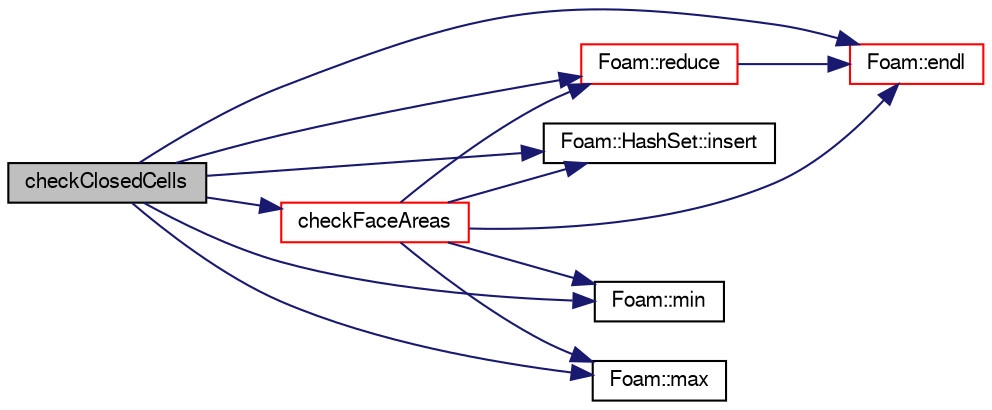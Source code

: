 digraph "checkClosedCells"
{
  bgcolor="transparent";
  edge [fontname="FreeSans",fontsize="10",labelfontname="FreeSans",labelfontsize="10"];
  node [fontname="FreeSans",fontsize="10",shape=record];
  rankdir="LR";
  Node10870 [label="checkClosedCells",height=0.2,width=0.4,color="black", fillcolor="grey75", style="filled", fontcolor="black"];
  Node10870 -> Node10871 [color="midnightblue",fontsize="10",style="solid",fontname="FreeSans"];
  Node10871 [label="checkFaceAreas",height=0.2,width=0.4,color="red",URL="$a27530.html#aaa09a8d6d429e13cf0216da363d1da67",tooltip="Check for negative face areas. "];
  Node10871 -> Node10872 [color="midnightblue",fontsize="10",style="solid",fontname="FreeSans"];
  Node10872 [label="Foam::endl",height=0.2,width=0.4,color="red",URL="$a21124.html#a2db8fe02a0d3909e9351bb4275b23ce4",tooltip="Add newline and flush stream. "];
  Node10871 -> Node10875 [color="midnightblue",fontsize="10",style="solid",fontname="FreeSans"];
  Node10875 [label="Foam::HashSet::insert",height=0.2,width=0.4,color="black",URL="$a25690.html#a49f0753d9652681fc3a81f59951a0ad7",tooltip="Insert a new entry. "];
  Node10871 -> Node10876 [color="midnightblue",fontsize="10",style="solid",fontname="FreeSans"];
  Node10876 [label="Foam::min",height=0.2,width=0.4,color="black",URL="$a21124.html#a253e112ad2d56d96230ff39ea7f442dc"];
  Node10871 -> Node10877 [color="midnightblue",fontsize="10",style="solid",fontname="FreeSans"];
  Node10877 [label="Foam::max",height=0.2,width=0.4,color="black",URL="$a21124.html#ac993e906cf2774ae77e666bc24e81733"];
  Node10871 -> Node10878 [color="midnightblue",fontsize="10",style="solid",fontname="FreeSans"];
  Node10878 [label="Foam::reduce",height=0.2,width=0.4,color="red",URL="$a21124.html#a7ffd6af4acc2eb9ba72ee296b5ecda23"];
  Node10878 -> Node10872 [color="midnightblue",fontsize="10",style="solid",fontname="FreeSans"];
  Node10870 -> Node10872 [color="midnightblue",fontsize="10",style="solid",fontname="FreeSans"];
  Node10870 -> Node10875 [color="midnightblue",fontsize="10",style="solid",fontname="FreeSans"];
  Node10870 -> Node10877 [color="midnightblue",fontsize="10",style="solid",fontname="FreeSans"];
  Node10870 -> Node10876 [color="midnightblue",fontsize="10",style="solid",fontname="FreeSans"];
  Node10870 -> Node10878 [color="midnightblue",fontsize="10",style="solid",fontname="FreeSans"];
}
